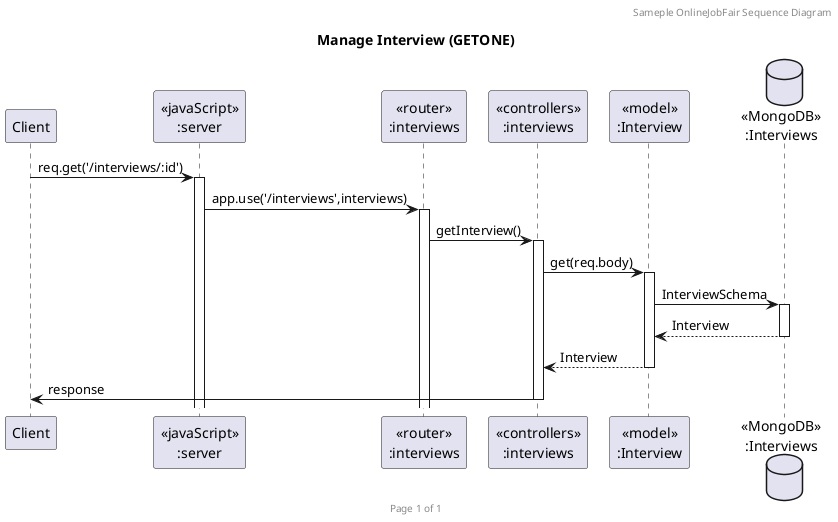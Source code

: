 @startuml Manage Interview (GET)

header Sameple OnlineJobFair Sequence Diagram
footer Page %page% of %lastpage%
title "Manage Interview (GETONE)"

participant "Client" as client
participant "<<javaScript>>\n:server" as server
participant "<<router>>\n:interviews" as routerInterviews
participant "<<controllers>>\n:interviews" as controllersInterviews
participant "<<model>>\n:Interview" as modelInterview
database "<<MongoDB>>\n:Interviews" as InterviewsDatabase

client->server ++:req.get('/interviews/:id')
server->routerInterviews ++:app.use('/interviews',interviews)
routerInterviews -> controllersInterviews ++:getInterview()
controllersInterviews->modelInterview ++:get(req.body)
modelInterview ->InterviewsDatabase ++: InterviewSchema
InterviewsDatabase --> modelInterview --: Interview
controllersInterviews <-- modelInterview --:Interview
controllersInterviews->client --:response

@enduml